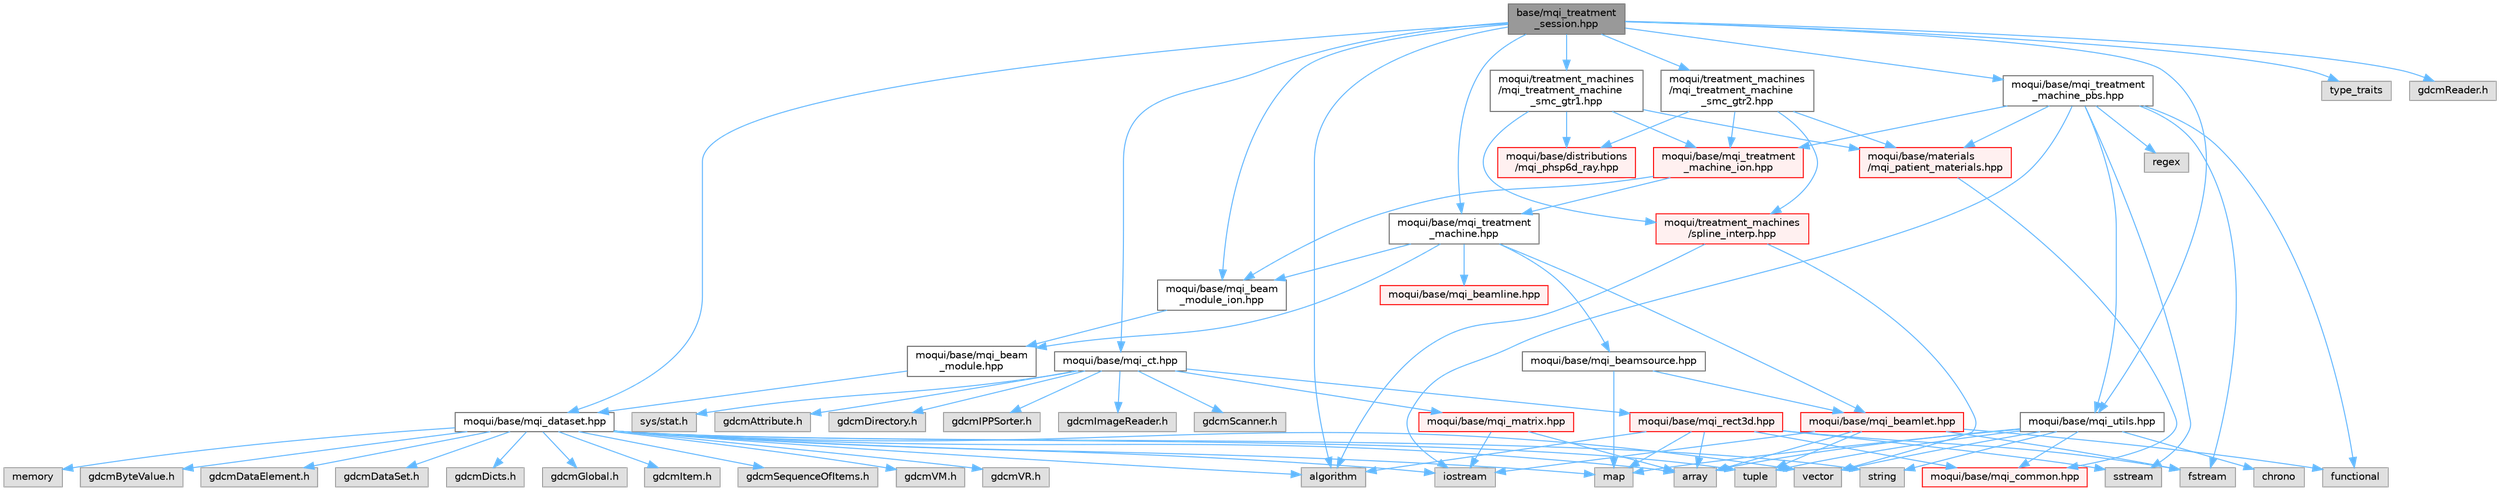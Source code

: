 digraph "base/mqi_treatment_session.hpp"
{
 // LATEX_PDF_SIZE
  bgcolor="transparent";
  edge [fontname=Helvetica,fontsize=10,labelfontname=Helvetica,labelfontsize=10];
  node [fontname=Helvetica,fontsize=10,shape=box,height=0.2,width=0.4];
  Node1 [id="Node000001",label="base/mqi_treatment\l_session.hpp",height=0.2,width=0.4,color="gray40", fillcolor="grey60", style="filled", fontcolor="black",tooltip=" "];
  Node1 -> Node2 [id="edge1_Node000001_Node000002",color="steelblue1",style="solid",tooltip=" "];
  Node2 [id="Node000002",label="algorithm",height=0.2,width=0.4,color="grey60", fillcolor="#E0E0E0", style="filled",tooltip=" "];
  Node1 -> Node3 [id="edge2_Node000001_Node000003",color="steelblue1",style="solid",tooltip=" "];
  Node3 [id="Node000003",label="type_traits",height=0.2,width=0.4,color="grey60", fillcolor="#E0E0E0", style="filled",tooltip=" "];
  Node1 -> Node4 [id="edge3_Node000001_Node000004",color="steelblue1",style="solid",tooltip=" "];
  Node4 [id="Node000004",label="gdcmReader.h",height=0.2,width=0.4,color="grey60", fillcolor="#E0E0E0", style="filled",tooltip=" "];
  Node1 -> Node5 [id="edge4_Node000001_Node000005",color="steelblue1",style="solid",tooltip=" "];
  Node5 [id="Node000005",label="moqui/base/mqi_beam\l_module_ion.hpp",height=0.2,width=0.4,color="grey40", fillcolor="white", style="filled",URL="$mqi__beam__module__ion_8hpp.html",tooltip="Interprets DICOM-RT Ion beam modules for plans and treatment records."];
  Node5 -> Node6 [id="edge5_Node000005_Node000006",color="steelblue1",style="solid",tooltip=" "];
  Node6 [id="Node000006",label="moqui/base/mqi_beam\l_module.hpp",height=0.2,width=0.4,color="grey40", fillcolor="white", style="filled",URL="$mqi__beam__module_8hpp.html",tooltip="Defines the top-level abstraction for interpreting DICOM beam modules."];
  Node6 -> Node7 [id="edge6_Node000006_Node000007",color="steelblue1",style="solid",tooltip=" "];
  Node7 [id="Node000007",label="moqui/base/mqi_dataset.hpp",height=0.2,width=0.4,color="grey40", fillcolor="white", style="filled",URL="$mqi__dataset_8hpp.html",tooltip="Defines a simplified, user-friendly interface for accessing DICOM data."];
  Node7 -> Node2 [id="edge7_Node000007_Node000002",color="steelblue1",style="solid",tooltip=" "];
  Node7 -> Node8 [id="edge8_Node000007_Node000008",color="steelblue1",style="solid",tooltip=" "];
  Node8 [id="Node000008",label="array",height=0.2,width=0.4,color="grey60", fillcolor="#E0E0E0", style="filled",tooltip=" "];
  Node7 -> Node9 [id="edge9_Node000007_Node000009",color="steelblue1",style="solid",tooltip=" "];
  Node9 [id="Node000009",label="iostream",height=0.2,width=0.4,color="grey60", fillcolor="#E0E0E0", style="filled",tooltip=" "];
  Node7 -> Node10 [id="edge10_Node000007_Node000010",color="steelblue1",style="solid",tooltip=" "];
  Node10 [id="Node000010",label="map",height=0.2,width=0.4,color="grey60", fillcolor="#E0E0E0", style="filled",tooltip=" "];
  Node7 -> Node11 [id="edge11_Node000007_Node000011",color="steelblue1",style="solid",tooltip=" "];
  Node11 [id="Node000011",label="memory",height=0.2,width=0.4,color="grey60", fillcolor="#E0E0E0", style="filled",tooltip=" "];
  Node7 -> Node12 [id="edge12_Node000007_Node000012",color="steelblue1",style="solid",tooltip=" "];
  Node12 [id="Node000012",label="string",height=0.2,width=0.4,color="grey60", fillcolor="#E0E0E0", style="filled",tooltip=" "];
  Node7 -> Node13 [id="edge13_Node000007_Node000013",color="steelblue1",style="solid",tooltip=" "];
  Node13 [id="Node000013",label="tuple",height=0.2,width=0.4,color="grey60", fillcolor="#E0E0E0", style="filled",tooltip=" "];
  Node7 -> Node14 [id="edge14_Node000007_Node000014",color="steelblue1",style="solid",tooltip=" "];
  Node14 [id="Node000014",label="vector",height=0.2,width=0.4,color="grey60", fillcolor="#E0E0E0", style="filled",tooltip=" "];
  Node7 -> Node15 [id="edge15_Node000007_Node000015",color="steelblue1",style="solid",tooltip=" "];
  Node15 [id="Node000015",label="gdcmByteValue.h",height=0.2,width=0.4,color="grey60", fillcolor="#E0E0E0", style="filled",tooltip=" "];
  Node7 -> Node16 [id="edge16_Node000007_Node000016",color="steelblue1",style="solid",tooltip=" "];
  Node16 [id="Node000016",label="gdcmDataElement.h",height=0.2,width=0.4,color="grey60", fillcolor="#E0E0E0", style="filled",tooltip=" "];
  Node7 -> Node17 [id="edge17_Node000007_Node000017",color="steelblue1",style="solid",tooltip=" "];
  Node17 [id="Node000017",label="gdcmDataSet.h",height=0.2,width=0.4,color="grey60", fillcolor="#E0E0E0", style="filled",tooltip=" "];
  Node7 -> Node18 [id="edge18_Node000007_Node000018",color="steelblue1",style="solid",tooltip=" "];
  Node18 [id="Node000018",label="gdcmDicts.h",height=0.2,width=0.4,color="grey60", fillcolor="#E0E0E0", style="filled",tooltip=" "];
  Node7 -> Node19 [id="edge19_Node000007_Node000019",color="steelblue1",style="solid",tooltip=" "];
  Node19 [id="Node000019",label="gdcmGlobal.h",height=0.2,width=0.4,color="grey60", fillcolor="#E0E0E0", style="filled",tooltip=" "];
  Node7 -> Node20 [id="edge20_Node000007_Node000020",color="steelblue1",style="solid",tooltip=" "];
  Node20 [id="Node000020",label="gdcmItem.h",height=0.2,width=0.4,color="grey60", fillcolor="#E0E0E0", style="filled",tooltip=" "];
  Node7 -> Node21 [id="edge21_Node000007_Node000021",color="steelblue1",style="solid",tooltip=" "];
  Node21 [id="Node000021",label="gdcmSequenceOfItems.h",height=0.2,width=0.4,color="grey60", fillcolor="#E0E0E0", style="filled",tooltip=" "];
  Node7 -> Node22 [id="edge22_Node000007_Node000022",color="steelblue1",style="solid",tooltip=" "];
  Node22 [id="Node000022",label="gdcmVM.h",height=0.2,width=0.4,color="grey60", fillcolor="#E0E0E0", style="filled",tooltip=" "];
  Node7 -> Node23 [id="edge23_Node000007_Node000023",color="steelblue1",style="solid",tooltip=" "];
  Node23 [id="Node000023",label="gdcmVR.h",height=0.2,width=0.4,color="grey60", fillcolor="#E0E0E0", style="filled",tooltip=" "];
  Node1 -> Node24 [id="edge24_Node000001_Node000024",color="steelblue1",style="solid",tooltip=" "];
  Node24 [id="Node000024",label="moqui/base/mqi_ct.hpp",height=0.2,width=0.4,color="grey40", fillcolor="white", style="filled",URL="$mqi__ct_8hpp.html",tooltip="Defines a class for handling 3D Computed Tomography (CT) image data."];
  Node24 -> Node25 [id="edge25_Node000024_Node000025",color="steelblue1",style="solid",tooltip=" "];
  Node25 [id="Node000025",label="sys/stat.h",height=0.2,width=0.4,color="grey60", fillcolor="#E0E0E0", style="filled",tooltip=" "];
  Node24 -> Node26 [id="edge26_Node000024_Node000026",color="steelblue1",style="solid",tooltip=" "];
  Node26 [id="Node000026",label="gdcmAttribute.h",height=0.2,width=0.4,color="grey60", fillcolor="#E0E0E0", style="filled",tooltip=" "];
  Node24 -> Node27 [id="edge27_Node000024_Node000027",color="steelblue1",style="solid",tooltip=" "];
  Node27 [id="Node000027",label="gdcmDirectory.h",height=0.2,width=0.4,color="grey60", fillcolor="#E0E0E0", style="filled",tooltip=" "];
  Node24 -> Node28 [id="edge28_Node000024_Node000028",color="steelblue1",style="solid",tooltip=" "];
  Node28 [id="Node000028",label="gdcmIPPSorter.h",height=0.2,width=0.4,color="grey60", fillcolor="#E0E0E0", style="filled",tooltip=" "];
  Node24 -> Node29 [id="edge29_Node000024_Node000029",color="steelblue1",style="solid",tooltip=" "];
  Node29 [id="Node000029",label="gdcmImageReader.h",height=0.2,width=0.4,color="grey60", fillcolor="#E0E0E0", style="filled",tooltip=" "];
  Node24 -> Node30 [id="edge30_Node000024_Node000030",color="steelblue1",style="solid",tooltip=" "];
  Node30 [id="Node000030",label="gdcmScanner.h",height=0.2,width=0.4,color="grey60", fillcolor="#E0E0E0", style="filled",tooltip=" "];
  Node24 -> Node31 [id="edge31_Node000024_Node000031",color="steelblue1",style="solid",tooltip=" "];
  Node31 [id="Node000031",label="moqui/base/mqi_matrix.hpp",height=0.2,width=0.4,color="red", fillcolor="#FFF0F0", style="filled",URL="$mqi__matrix_8hpp.html",tooltip="Defines 3x3 and 4x4 matrix classes for 3D transformations."];
  Node31 -> Node8 [id="edge32_Node000031_Node000008",color="steelblue1",style="solid",tooltip=" "];
  Node31 -> Node9 [id="edge33_Node000031_Node000009",color="steelblue1",style="solid",tooltip=" "];
  Node24 -> Node41 [id="edge34_Node000024_Node000041",color="steelblue1",style="solid",tooltip=" "];
  Node41 [id="Node000041",label="moqui/base/mqi_rect3d.hpp",height=0.2,width=0.4,color="red", fillcolor="#FFF0F0", style="filled",URL="$mqi__rect3d_8hpp.html",tooltip="Defines a generic, 3D rectilinear grid for storing data like CT images, dose, or vector fields."];
  Node41 -> Node2 [id="edge35_Node000041_Node000002",color="steelblue1",style="solid",tooltip=" "];
  Node41 -> Node8 [id="edge36_Node000041_Node000008",color="steelblue1",style="solid",tooltip=" "];
  Node41 -> Node42 [id="edge37_Node000041_Node000042",color="steelblue1",style="solid",tooltip=" "];
  Node42 [id="Node000042",label="fstream",height=0.2,width=0.4,color="grey60", fillcolor="#E0E0E0", style="filled",tooltip=" "];
  Node41 -> Node10 [id="edge38_Node000041_Node000010",color="steelblue1",style="solid",tooltip=" "];
  Node41 -> Node43 [id="edge39_Node000041_Node000043",color="steelblue1",style="solid",tooltip=" "];
  Node43 [id="Node000043",label="sstream",height=0.2,width=0.4,color="grey60", fillcolor="#E0E0E0", style="filled",tooltip=" "];
  Node41 -> Node35 [id="edge40_Node000041_Node000035",color="steelblue1",style="solid",tooltip=" "];
  Node35 [id="Node000035",label="moqui/base/mqi_common.hpp",height=0.2,width=0.4,color="red", fillcolor="#FFF0F0", style="filled",URL="$mqi__common_8hpp.html",tooltip="A header file containing common definitions, macros, and type aliases for the project."];
  Node1 -> Node7 [id="edge41_Node000001_Node000007",color="steelblue1",style="solid",tooltip=" "];
  Node1 -> Node45 [id="edge42_Node000001_Node000045",color="steelblue1",style="solid",tooltip=" "];
  Node45 [id="Node000045",label="moqui/base/mqi_treatment\l_machine.hpp",height=0.2,width=0.4,color="grey40", fillcolor="white", style="filled",URL="$mqi__treatment__machine_8hpp.html",tooltip=" "];
  Node45 -> Node6 [id="edge43_Node000045_Node000006",color="steelblue1",style="solid",tooltip=" "];
  Node45 -> Node5 [id="edge44_Node000045_Node000005",color="steelblue1",style="solid",tooltip=" "];
  Node45 -> Node46 [id="edge45_Node000045_Node000046",color="steelblue1",style="solid",tooltip=" "];
  Node46 [id="Node000046",label="moqui/base/mqi_beamlet.hpp",height=0.2,width=0.4,color="red", fillcolor="#FFF0F0", style="filled",URL="$mqi__beamlet_8hpp.html",tooltip="Defines a beamlet, a fundamental component of a beam model."];
  Node46 -> Node8 [id="edge46_Node000046_Node000008",color="steelblue1",style="solid",tooltip=" "];
  Node46 -> Node42 [id="edge47_Node000046_Node000042",color="steelblue1",style="solid",tooltip=" "];
  Node46 -> Node47 [id="edge48_Node000046_Node000047",color="steelblue1",style="solid",tooltip=" "];
  Node47 [id="Node000047",label="functional",height=0.2,width=0.4,color="grey60", fillcolor="#E0E0E0", style="filled",tooltip=" "];
  Node46 -> Node9 [id="edge49_Node000046_Node000009",color="steelblue1",style="solid",tooltip=" "];
  Node46 -> Node13 [id="edge50_Node000046_Node000013",color="steelblue1",style="solid",tooltip=" "];
  Node45 -> Node60 [id="edge51_Node000045_Node000060",color="steelblue1",style="solid",tooltip=" "];
  Node60 [id="Node000060",label="moqui/base/mqi_beamline.hpp",height=0.2,width=0.4,color="red", fillcolor="#FFF0F0", style="filled",URL="$mqi__beamline_8hpp.html",tooltip="Defines a beamline as a collection of physical components."];
  Node45 -> Node62 [id="edge52_Node000045_Node000062",color="steelblue1",style="solid",tooltip=" "];
  Node62 [id="Node000062",label="moqui/base/mqi_beamsource.hpp",height=0.2,width=0.4,color="grey40", fillcolor="white", style="filled",URL="$mqi__beamsource_8hpp.html",tooltip="Defines a source of particles for simulation, composed of multiple beamlets."];
  Node62 -> Node10 [id="edge53_Node000062_Node000010",color="steelblue1",style="solid",tooltip=" "];
  Node62 -> Node46 [id="edge54_Node000062_Node000046",color="steelblue1",style="solid",tooltip=" "];
  Node1 -> Node63 [id="edge55_Node000001_Node000063",color="steelblue1",style="solid",tooltip=" "];
  Node63 [id="Node000063",label="moqui/base/mqi_treatment\l_machine_pbs.hpp",height=0.2,width=0.4,color="grey40", fillcolor="white", style="filled",URL="$mqi__treatment__machine__pbs_8hpp.html",tooltip=" "];
  Node63 -> Node64 [id="edge56_Node000063_Node000064",color="steelblue1",style="solid",tooltip=" "];
  Node64 [id="Node000064",label="moqui/base/materials\l/mqi_patient_materials.hpp",height=0.2,width=0.4,color="red", fillcolor="#FFF0F0", style="filled",URL="$mqi__patient__materials_8hpp.html",tooltip="Defines the mqi::patient_material_t class for converting Hounsfield Units (HU) to material properties..."];
  Node64 -> Node35 [id="edge57_Node000064_Node000035",color="steelblue1",style="solid",tooltip=" "];
  Node63 -> Node72 [id="edge58_Node000063_Node000072",color="steelblue1",style="solid",tooltip=" "];
  Node72 [id="Node000072",label="moqui/base/mqi_treatment\l_machine_ion.hpp",height=0.2,width=0.4,color="red", fillcolor="#FFF0F0", style="filled",URL="$mqi__treatment__machine__ion_8hpp.html",tooltip=" "];
  Node72 -> Node5 [id="edge59_Node000072_Node000005",color="steelblue1",style="solid",tooltip=" "];
  Node72 -> Node45 [id="edge60_Node000072_Node000045",color="steelblue1",style="solid",tooltip=" "];
  Node63 -> Node75 [id="edge61_Node000063_Node000075",color="steelblue1",style="solid",tooltip=" "];
  Node75 [id="Node000075",label="moqui/base/mqi_utils.hpp",height=0.2,width=0.4,color="grey40", fillcolor="white", style="filled",URL="$mqi__utils_8hpp.html",tooltip=" "];
  Node75 -> Node8 [id="edge62_Node000075_Node000008",color="steelblue1",style="solid",tooltip=" "];
  Node75 -> Node52 [id="edge63_Node000075_Node000052",color="steelblue1",style="solid",tooltip=" "];
  Node52 [id="Node000052",label="chrono",height=0.2,width=0.4,color="grey60", fillcolor="#E0E0E0", style="filled",tooltip=" "];
  Node75 -> Node10 [id="edge64_Node000075_Node000010",color="steelblue1",style="solid",tooltip=" "];
  Node75 -> Node35 [id="edge65_Node000075_Node000035",color="steelblue1",style="solid",tooltip=" "];
  Node75 -> Node12 [id="edge66_Node000075_Node000012",color="steelblue1",style="solid",tooltip=" "];
  Node75 -> Node13 [id="edge67_Node000075_Node000013",color="steelblue1",style="solid",tooltip=" "];
  Node75 -> Node14 [id="edge68_Node000075_Node000014",color="steelblue1",style="solid",tooltip=" "];
  Node63 -> Node42 [id="edge69_Node000063_Node000042",color="steelblue1",style="solid",tooltip=" "];
  Node63 -> Node47 [id="edge70_Node000063_Node000047",color="steelblue1",style="solid",tooltip=" "];
  Node63 -> Node9 [id="edge71_Node000063_Node000009",color="steelblue1",style="solid",tooltip=" "];
  Node63 -> Node76 [id="edge72_Node000063_Node000076",color="steelblue1",style="solid",tooltip=" "];
  Node76 [id="Node000076",label="regex",height=0.2,width=0.4,color="grey60", fillcolor="#E0E0E0", style="filled",tooltip=" "];
  Node63 -> Node43 [id="edge73_Node000063_Node000043",color="steelblue1",style="solid",tooltip=" "];
  Node1 -> Node77 [id="edge74_Node000001_Node000077",color="steelblue1",style="solid",tooltip=" "];
  Node77 [id="Node000077",label="moqui/treatment_machines\l/mqi_treatment_machine\l_smc_gtr2.hpp",height=0.2,width=0.4,color="grey40", fillcolor="white", style="filled",URL="$mqi__treatment__machine__smc__gtr2_8hpp.html",tooltip=" "];
  Node77 -> Node64 [id="edge75_Node000077_Node000064",color="steelblue1",style="solid",tooltip=" "];
  Node77 -> Node72 [id="edge76_Node000077_Node000072",color="steelblue1",style="solid",tooltip=" "];
  Node77 -> Node78 [id="edge77_Node000077_Node000078",color="steelblue1",style="solid",tooltip=" "];
  Node78 [id="Node000078",label="moqui/base/distributions\l/mqi_phsp6d_ray.hpp",height=0.2,width=0.4,color="red", fillcolor="#FFF0F0", style="filled",URL="$mqi__phsp6d__ray_8hpp.html",tooltip="This file defines the phsp_6d_ray class, a 6-dimensional phase-space distribution for a ray-like sour..."];
  Node77 -> Node79 [id="edge78_Node000077_Node000079",color="steelblue1",style="solid",tooltip=" "];
  Node79 [id="Node000079",label="moqui/treatment_machines\l/spline_interp.hpp",height=0.2,width=0.4,color="red", fillcolor="#FFF0F0", style="filled",URL="$spline__interp_8hpp.html",tooltip=" "];
  Node79 -> Node14 [id="edge79_Node000079_Node000014",color="steelblue1",style="solid",tooltip=" "];
  Node79 -> Node2 [id="edge80_Node000079_Node000002",color="steelblue1",style="solid",tooltip=" "];
  Node1 -> Node81 [id="edge81_Node000001_Node000081",color="steelblue1",style="solid",tooltip=" "];
  Node81 [id="Node000081",label="moqui/treatment_machines\l/mqi_treatment_machine\l_smc_gtr1.hpp",height=0.2,width=0.4,color="grey40", fillcolor="white", style="filled",URL="$mqi__treatment__machine__smc__gtr1_8hpp.html",tooltip=" "];
  Node81 -> Node64 [id="edge82_Node000081_Node000064",color="steelblue1",style="solid",tooltip=" "];
  Node81 -> Node72 [id="edge83_Node000081_Node000072",color="steelblue1",style="solid",tooltip=" "];
  Node81 -> Node78 [id="edge84_Node000081_Node000078",color="steelblue1",style="solid",tooltip=" "];
  Node81 -> Node79 [id="edge85_Node000081_Node000079",color="steelblue1",style="solid",tooltip=" "];
  Node1 -> Node75 [id="edge86_Node000001_Node000075",color="steelblue1",style="solid",tooltip=" "];
}
